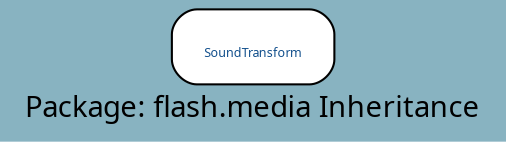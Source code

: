 digraph uml {
	graph [label="Package: flash.media Inheritance", ratio=compress, rankdir=RL, smoothing=avg_dist, overlap=compress, packMode="graph", labelloc=c, fontname="DejaVu Sans Condenesed", fontsize=14, bgcolor="#88B3C1", fontcolor=black];
	node [label="\N", style="rounded,filled", fillcolor="#96c288", fontcolor="#104E8B", fontname="FFF Harmony", fontsize=6, shape=record, color=black];
	edge [fontname=Sans, fontsize=8, minlen="1.2", color=black, fontcolor=black];
	graph [lp="121,12",
		bb="0,0,242,61"];
	"flash.media.SoundTransform" [label="{\nSoundTransform}", fillcolor=white, URL="../types/flash/media/SoundTransform.html", tooltip="\nSoundTransform", portPos=w, pos="121,43", rects="82,25,160,61", width="1.08", height="0.50"];
}
